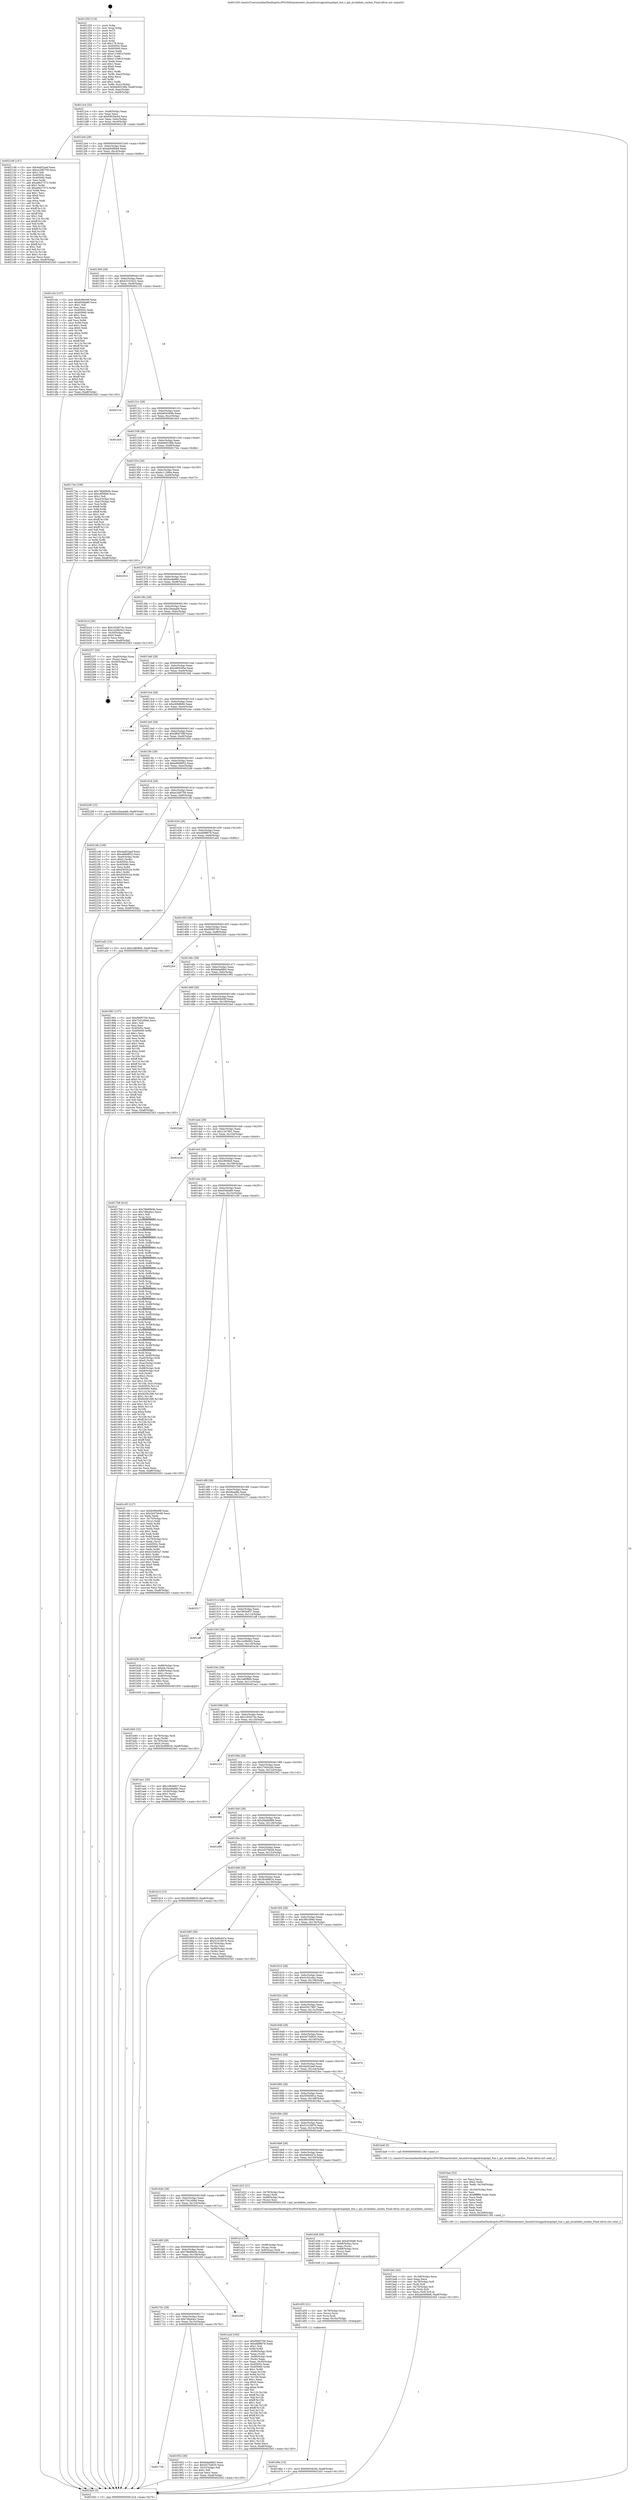digraph "0x401250" {
  label = "0x401250 (/mnt/c/Users/mathe/Desktop/tcc/POCII/binaries/extr_linuxdriversgpudrmqxlqxl_ttm.c_qxl_invalidate_caches_Final-ollvm.out::main(0))"
  labelloc = "t"
  node[shape=record]

  Entry [label="",width=0.3,height=0.3,shape=circle,fillcolor=black,style=filled]
  "0x4012c4" [label="{
     0x4012c4 [32]\l
     | [instrs]\l
     &nbsp;&nbsp;0x4012c4 \<+6\>: mov -0xa8(%rbp),%eax\l
     &nbsp;&nbsp;0x4012ca \<+2\>: mov %eax,%ecx\l
     &nbsp;&nbsp;0x4012cc \<+6\>: sub $0x9403dc0d,%ecx\l
     &nbsp;&nbsp;0x4012d2 \<+6\>: mov %eax,-0xbc(%rbp)\l
     &nbsp;&nbsp;0x4012d8 \<+6\>: mov %ecx,-0xc0(%rbp)\l
     &nbsp;&nbsp;0x4012de \<+6\>: je 0000000000402148 \<main+0xef8\>\l
  }"]
  "0x402148" [label="{
     0x402148 [147]\l
     | [instrs]\l
     &nbsp;&nbsp;0x402148 \<+5\>: mov $0x4ad52aef,%eax\l
     &nbsp;&nbsp;0x40214d \<+5\>: mov $0xec280759,%ecx\l
     &nbsp;&nbsp;0x402152 \<+2\>: mov $0x1,%dl\l
     &nbsp;&nbsp;0x402154 \<+7\>: mov 0x40505c,%esi\l
     &nbsp;&nbsp;0x40215b \<+7\>: mov 0x405060,%edi\l
     &nbsp;&nbsp;0x402162 \<+3\>: mov %esi,%r8d\l
     &nbsp;&nbsp;0x402165 \<+7\>: add $0xa6b27572,%r8d\l
     &nbsp;&nbsp;0x40216c \<+4\>: sub $0x1,%r8d\l
     &nbsp;&nbsp;0x402170 \<+7\>: sub $0xa6b27572,%r8d\l
     &nbsp;&nbsp;0x402177 \<+4\>: imul %r8d,%esi\l
     &nbsp;&nbsp;0x40217b \<+3\>: and $0x1,%esi\l
     &nbsp;&nbsp;0x40217e \<+3\>: cmp $0x0,%esi\l
     &nbsp;&nbsp;0x402181 \<+4\>: sete %r9b\l
     &nbsp;&nbsp;0x402185 \<+3\>: cmp $0xa,%edi\l
     &nbsp;&nbsp;0x402188 \<+4\>: setl %r10b\l
     &nbsp;&nbsp;0x40218c \<+3\>: mov %r9b,%r11b\l
     &nbsp;&nbsp;0x40218f \<+4\>: xor $0xff,%r11b\l
     &nbsp;&nbsp;0x402193 \<+3\>: mov %r10b,%bl\l
     &nbsp;&nbsp;0x402196 \<+3\>: xor $0xff,%bl\l
     &nbsp;&nbsp;0x402199 \<+3\>: xor $0x1,%dl\l
     &nbsp;&nbsp;0x40219c \<+3\>: mov %r11b,%r14b\l
     &nbsp;&nbsp;0x40219f \<+4\>: and $0xff,%r14b\l
     &nbsp;&nbsp;0x4021a3 \<+3\>: and %dl,%r9b\l
     &nbsp;&nbsp;0x4021a6 \<+3\>: mov %bl,%r15b\l
     &nbsp;&nbsp;0x4021a9 \<+4\>: and $0xff,%r15b\l
     &nbsp;&nbsp;0x4021ad \<+3\>: and %dl,%r10b\l
     &nbsp;&nbsp;0x4021b0 \<+3\>: or %r9b,%r14b\l
     &nbsp;&nbsp;0x4021b3 \<+3\>: or %r10b,%r15b\l
     &nbsp;&nbsp;0x4021b6 \<+3\>: xor %r15b,%r14b\l
     &nbsp;&nbsp;0x4021b9 \<+3\>: or %bl,%r11b\l
     &nbsp;&nbsp;0x4021bc \<+4\>: xor $0xff,%r11b\l
     &nbsp;&nbsp;0x4021c0 \<+3\>: or $0x1,%dl\l
     &nbsp;&nbsp;0x4021c3 \<+3\>: and %dl,%r11b\l
     &nbsp;&nbsp;0x4021c6 \<+3\>: or %r11b,%r14b\l
     &nbsp;&nbsp;0x4021c9 \<+4\>: test $0x1,%r14b\l
     &nbsp;&nbsp;0x4021cd \<+3\>: cmovne %ecx,%eax\l
     &nbsp;&nbsp;0x4021d0 \<+6\>: mov %eax,-0xa8(%rbp)\l
     &nbsp;&nbsp;0x4021d6 \<+5\>: jmp 00000000004023d3 \<main+0x1183\>\l
  }"]
  "0x4012e4" [label="{
     0x4012e4 [28]\l
     | [instrs]\l
     &nbsp;&nbsp;0x4012e4 \<+5\>: jmp 00000000004012e9 \<main+0x99\>\l
     &nbsp;&nbsp;0x4012e9 \<+6\>: mov -0xbc(%rbp),%eax\l
     &nbsp;&nbsp;0x4012ef \<+5\>: sub $0xab949bb8,%eax\l
     &nbsp;&nbsp;0x4012f4 \<+6\>: mov %eax,-0xc4(%rbp)\l
     &nbsp;&nbsp;0x4012fa \<+6\>: je 0000000000401c0c \<main+0x9bc\>\l
  }"]
  Exit [label="",width=0.3,height=0.3,shape=circle,fillcolor=black,style=filled,peripheries=2]
  "0x401c0c" [label="{
     0x401c0c [137]\l
     | [instrs]\l
     &nbsp;&nbsp;0x401c0c \<+5\>: mov $0xfc90b09f,%eax\l
     &nbsp;&nbsp;0x401c11 \<+5\>: mov $0xd54ba80,%ecx\l
     &nbsp;&nbsp;0x401c16 \<+2\>: mov $0x1,%dl\l
     &nbsp;&nbsp;0x401c18 \<+2\>: xor %esi,%esi\l
     &nbsp;&nbsp;0x401c1a \<+7\>: mov 0x40505c,%edi\l
     &nbsp;&nbsp;0x401c21 \<+8\>: mov 0x405060,%r8d\l
     &nbsp;&nbsp;0x401c29 \<+3\>: sub $0x1,%esi\l
     &nbsp;&nbsp;0x401c2c \<+3\>: mov %edi,%r9d\l
     &nbsp;&nbsp;0x401c2f \<+3\>: add %esi,%r9d\l
     &nbsp;&nbsp;0x401c32 \<+4\>: imul %r9d,%edi\l
     &nbsp;&nbsp;0x401c36 \<+3\>: and $0x1,%edi\l
     &nbsp;&nbsp;0x401c39 \<+3\>: cmp $0x0,%edi\l
     &nbsp;&nbsp;0x401c3c \<+4\>: sete %r10b\l
     &nbsp;&nbsp;0x401c40 \<+4\>: cmp $0xa,%r8d\l
     &nbsp;&nbsp;0x401c44 \<+4\>: setl %r11b\l
     &nbsp;&nbsp;0x401c48 \<+3\>: mov %r10b,%bl\l
     &nbsp;&nbsp;0x401c4b \<+3\>: xor $0xff,%bl\l
     &nbsp;&nbsp;0x401c4e \<+3\>: mov %r11b,%r14b\l
     &nbsp;&nbsp;0x401c51 \<+4\>: xor $0xff,%r14b\l
     &nbsp;&nbsp;0x401c55 \<+3\>: xor $0x0,%dl\l
     &nbsp;&nbsp;0x401c58 \<+3\>: mov %bl,%r15b\l
     &nbsp;&nbsp;0x401c5b \<+4\>: and $0x0,%r15b\l
     &nbsp;&nbsp;0x401c5f \<+3\>: and %dl,%r10b\l
     &nbsp;&nbsp;0x401c62 \<+3\>: mov %r14b,%r12b\l
     &nbsp;&nbsp;0x401c65 \<+4\>: and $0x0,%r12b\l
     &nbsp;&nbsp;0x401c69 \<+3\>: and %dl,%r11b\l
     &nbsp;&nbsp;0x401c6c \<+3\>: or %r10b,%r15b\l
     &nbsp;&nbsp;0x401c6f \<+3\>: or %r11b,%r12b\l
     &nbsp;&nbsp;0x401c72 \<+3\>: xor %r12b,%r15b\l
     &nbsp;&nbsp;0x401c75 \<+3\>: or %r14b,%bl\l
     &nbsp;&nbsp;0x401c78 \<+3\>: xor $0xff,%bl\l
     &nbsp;&nbsp;0x401c7b \<+3\>: or $0x0,%dl\l
     &nbsp;&nbsp;0x401c7e \<+2\>: and %dl,%bl\l
     &nbsp;&nbsp;0x401c80 \<+3\>: or %bl,%r15b\l
     &nbsp;&nbsp;0x401c83 \<+4\>: test $0x1,%r15b\l
     &nbsp;&nbsp;0x401c87 \<+3\>: cmovne %ecx,%eax\l
     &nbsp;&nbsp;0x401c8a \<+6\>: mov %eax,-0xa8(%rbp)\l
     &nbsp;&nbsp;0x401c90 \<+5\>: jmp 00000000004023d3 \<main+0x1183\>\l
  }"]
  "0x401300" [label="{
     0x401300 [28]\l
     | [instrs]\l
     &nbsp;&nbsp;0x401300 \<+5\>: jmp 0000000000401305 \<main+0xb5\>\l
     &nbsp;&nbsp;0x401305 \<+6\>: mov -0xbc(%rbp),%eax\l
     &nbsp;&nbsp;0x40130b \<+5\>: sub $0xb3333432,%eax\l
     &nbsp;&nbsp;0x401310 \<+6\>: mov %eax,-0xc8(%rbp)\l
     &nbsp;&nbsp;0x401316 \<+6\>: je 0000000000402134 \<main+0xee4\>\l
  }"]
  "0x401d6a" [label="{
     0x401d6a [15]\l
     | [instrs]\l
     &nbsp;&nbsp;0x401d6a \<+10\>: movl $0x9403dc0d,-0xa8(%rbp)\l
     &nbsp;&nbsp;0x401d74 \<+5\>: jmp 00000000004023d3 \<main+0x1183\>\l
  }"]
  "0x402134" [label="{
     0x402134\l
  }", style=dashed]
  "0x40131c" [label="{
     0x40131c [28]\l
     | [instrs]\l
     &nbsp;&nbsp;0x40131c \<+5\>: jmp 0000000000401321 \<main+0xd1\>\l
     &nbsp;&nbsp;0x401321 \<+6\>: mov -0xbc(%rbp),%eax\l
     &nbsp;&nbsp;0x401327 \<+5\>: sub $0xb8543b9b,%eax\l
     &nbsp;&nbsp;0x40132c \<+6\>: mov %eax,-0xcc(%rbp)\l
     &nbsp;&nbsp;0x401332 \<+6\>: je 0000000000401dc0 \<main+0xb70\>\l
  }"]
  "0x401d55" [label="{
     0x401d55 [21]\l
     | [instrs]\l
     &nbsp;&nbsp;0x401d55 \<+4\>: mov -0x78(%rbp),%rcx\l
     &nbsp;&nbsp;0x401d59 \<+3\>: mov (%rcx),%rcx\l
     &nbsp;&nbsp;0x401d5c \<+3\>: mov %rcx,%rdi\l
     &nbsp;&nbsp;0x401d5f \<+6\>: mov %eax,-0x16c(%rbp)\l
     &nbsp;&nbsp;0x401d65 \<+5\>: call 0000000000401030 \<free@plt\>\l
     | [calls]\l
     &nbsp;&nbsp;0x401030 \{1\} (unknown)\l
  }"]
  "0x401dc0" [label="{
     0x401dc0\l
  }", style=dashed]
  "0x401338" [label="{
     0x401338 [28]\l
     | [instrs]\l
     &nbsp;&nbsp;0x401338 \<+5\>: jmp 000000000040133d \<main+0xed\>\l
     &nbsp;&nbsp;0x40133d \<+6\>: mov -0xbc(%rbp),%eax\l
     &nbsp;&nbsp;0x401343 \<+5\>: sub $0xbb60238b,%eax\l
     &nbsp;&nbsp;0x401348 \<+6\>: mov %eax,-0xd0(%rbp)\l
     &nbsp;&nbsp;0x40134e \<+6\>: je 000000000040174e \<main+0x4fe\>\l
  }"]
  "0x401d38" [label="{
     0x401d38 [29]\l
     | [instrs]\l
     &nbsp;&nbsp;0x401d38 \<+10\>: movabs $0x4030d6,%rdi\l
     &nbsp;&nbsp;0x401d42 \<+4\>: mov -0x68(%rbp),%rcx\l
     &nbsp;&nbsp;0x401d46 \<+2\>: mov %eax,(%rcx)\l
     &nbsp;&nbsp;0x401d48 \<+4\>: mov -0x68(%rbp),%rcx\l
     &nbsp;&nbsp;0x401d4c \<+2\>: mov (%rcx),%esi\l
     &nbsp;&nbsp;0x401d4e \<+2\>: mov $0x0,%al\l
     &nbsp;&nbsp;0x401d50 \<+5\>: call 0000000000401040 \<printf@plt\>\l
     | [calls]\l
     &nbsp;&nbsp;0x401040 \{1\} (unknown)\l
  }"]
  "0x40174e" [label="{
     0x40174e [106]\l
     | [instrs]\l
     &nbsp;&nbsp;0x40174e \<+5\>: mov $0x78b89b0b,%eax\l
     &nbsp;&nbsp;0x401753 \<+5\>: mov $0xc9f56b9,%ecx\l
     &nbsp;&nbsp;0x401758 \<+2\>: mov $0x1,%dl\l
     &nbsp;&nbsp;0x40175a \<+7\>: mov -0xa2(%rbp),%sil\l
     &nbsp;&nbsp;0x401761 \<+7\>: mov -0xa1(%rbp),%dil\l
     &nbsp;&nbsp;0x401768 \<+3\>: mov %sil,%r8b\l
     &nbsp;&nbsp;0x40176b \<+4\>: xor $0xff,%r8b\l
     &nbsp;&nbsp;0x40176f \<+3\>: mov %dil,%r9b\l
     &nbsp;&nbsp;0x401772 \<+4\>: xor $0xff,%r9b\l
     &nbsp;&nbsp;0x401776 \<+3\>: xor $0x1,%dl\l
     &nbsp;&nbsp;0x401779 \<+3\>: mov %r8b,%r10b\l
     &nbsp;&nbsp;0x40177c \<+4\>: and $0xff,%r10b\l
     &nbsp;&nbsp;0x401780 \<+3\>: and %dl,%sil\l
     &nbsp;&nbsp;0x401783 \<+3\>: mov %r9b,%r11b\l
     &nbsp;&nbsp;0x401786 \<+4\>: and $0xff,%r11b\l
     &nbsp;&nbsp;0x40178a \<+3\>: and %dl,%dil\l
     &nbsp;&nbsp;0x40178d \<+3\>: or %sil,%r10b\l
     &nbsp;&nbsp;0x401790 \<+3\>: or %dil,%r11b\l
     &nbsp;&nbsp;0x401793 \<+3\>: xor %r11b,%r10b\l
     &nbsp;&nbsp;0x401796 \<+3\>: or %r9b,%r8b\l
     &nbsp;&nbsp;0x401799 \<+4\>: xor $0xff,%r8b\l
     &nbsp;&nbsp;0x40179d \<+3\>: or $0x1,%dl\l
     &nbsp;&nbsp;0x4017a0 \<+3\>: and %dl,%r8b\l
     &nbsp;&nbsp;0x4017a3 \<+3\>: or %r8b,%r10b\l
     &nbsp;&nbsp;0x4017a6 \<+4\>: test $0x1,%r10b\l
     &nbsp;&nbsp;0x4017aa \<+3\>: cmovne %ecx,%eax\l
     &nbsp;&nbsp;0x4017ad \<+6\>: mov %eax,-0xa8(%rbp)\l
     &nbsp;&nbsp;0x4017b3 \<+5\>: jmp 00000000004023d3 \<main+0x1183\>\l
  }"]
  "0x401354" [label="{
     0x401354 [28]\l
     | [instrs]\l
     &nbsp;&nbsp;0x401354 \<+5\>: jmp 0000000000401359 \<main+0x109\>\l
     &nbsp;&nbsp;0x401359 \<+6\>: mov -0xbc(%rbp),%eax\l
     &nbsp;&nbsp;0x40135f \<+5\>: sub $0xbc11386a,%eax\l
     &nbsp;&nbsp;0x401364 \<+6\>: mov %eax,-0xd4(%rbp)\l
     &nbsp;&nbsp;0x40136a \<+6\>: je 00000000004020c3 \<main+0xe73\>\l
  }"]
  "0x4023d3" [label="{
     0x4023d3 [5]\l
     | [instrs]\l
     &nbsp;&nbsp;0x4023d3 \<+5\>: jmp 00000000004012c4 \<main+0x74\>\l
  }"]
  "0x401250" [label="{
     0x401250 [116]\l
     | [instrs]\l
     &nbsp;&nbsp;0x401250 \<+1\>: push %rbp\l
     &nbsp;&nbsp;0x401251 \<+3\>: mov %rsp,%rbp\l
     &nbsp;&nbsp;0x401254 \<+2\>: push %r15\l
     &nbsp;&nbsp;0x401256 \<+2\>: push %r14\l
     &nbsp;&nbsp;0x401258 \<+2\>: push %r13\l
     &nbsp;&nbsp;0x40125a \<+2\>: push %r12\l
     &nbsp;&nbsp;0x40125c \<+1\>: push %rbx\l
     &nbsp;&nbsp;0x40125d \<+7\>: sub $0x178,%rsp\l
     &nbsp;&nbsp;0x401264 \<+7\>: mov 0x40505c,%eax\l
     &nbsp;&nbsp;0x40126b \<+7\>: mov 0x405060,%ecx\l
     &nbsp;&nbsp;0x401272 \<+2\>: mov %eax,%edx\l
     &nbsp;&nbsp;0x401274 \<+6\>: add $0xe115d61f,%edx\l
     &nbsp;&nbsp;0x40127a \<+3\>: sub $0x1,%edx\l
     &nbsp;&nbsp;0x40127d \<+6\>: sub $0xe115d61f,%edx\l
     &nbsp;&nbsp;0x401283 \<+3\>: imul %edx,%eax\l
     &nbsp;&nbsp;0x401286 \<+3\>: and $0x1,%eax\l
     &nbsp;&nbsp;0x401289 \<+3\>: cmp $0x0,%eax\l
     &nbsp;&nbsp;0x40128c \<+4\>: sete %r8b\l
     &nbsp;&nbsp;0x401290 \<+4\>: and $0x1,%r8b\l
     &nbsp;&nbsp;0x401294 \<+7\>: mov %r8b,-0xa2(%rbp)\l
     &nbsp;&nbsp;0x40129b \<+3\>: cmp $0xa,%ecx\l
     &nbsp;&nbsp;0x40129e \<+4\>: setl %r8b\l
     &nbsp;&nbsp;0x4012a2 \<+4\>: and $0x1,%r8b\l
     &nbsp;&nbsp;0x4012a6 \<+7\>: mov %r8b,-0xa1(%rbp)\l
     &nbsp;&nbsp;0x4012ad \<+10\>: movl $0xbb60238b,-0xa8(%rbp)\l
     &nbsp;&nbsp;0x4012b7 \<+6\>: mov %edi,-0xac(%rbp)\l
     &nbsp;&nbsp;0x4012bd \<+7\>: mov %rsi,-0xb8(%rbp)\l
  }"]
  "0x401be2" [label="{
     0x401be2 [42]\l
     | [instrs]\l
     &nbsp;&nbsp;0x401be2 \<+6\>: mov -0x168(%rbp),%ecx\l
     &nbsp;&nbsp;0x401be8 \<+3\>: imul %eax,%ecx\l
     &nbsp;&nbsp;0x401beb \<+4\>: mov -0x78(%rbp),%r8\l
     &nbsp;&nbsp;0x401bef \<+3\>: mov (%r8),%r8\l
     &nbsp;&nbsp;0x401bf2 \<+4\>: mov -0x70(%rbp),%r9\l
     &nbsp;&nbsp;0x401bf6 \<+3\>: movslq (%r9),%r9\l
     &nbsp;&nbsp;0x401bf9 \<+4\>: mov %ecx,(%r8,%r9,4)\l
     &nbsp;&nbsp;0x401bfd \<+10\>: movl $0xab949bb8,-0xa8(%rbp)\l
     &nbsp;&nbsp;0x401c07 \<+5\>: jmp 00000000004023d3 \<main+0x1183\>\l
  }"]
  "0x4020c3" [label="{
     0x4020c3\l
  }", style=dashed]
  "0x401370" [label="{
     0x401370 [28]\l
     | [instrs]\l
     &nbsp;&nbsp;0x401370 \<+5\>: jmp 0000000000401375 \<main+0x125\>\l
     &nbsp;&nbsp;0x401375 \<+6\>: mov -0xbc(%rbp),%eax\l
     &nbsp;&nbsp;0x40137b \<+5\>: sub $0xbce8a88c,%eax\l
     &nbsp;&nbsp;0x401380 \<+6\>: mov %eax,-0xd8(%rbp)\l
     &nbsp;&nbsp;0x401386 \<+6\>: je 0000000000401b1d \<main+0x8cd\>\l
  }"]
  "0x401bae" [label="{
     0x401bae [52]\l
     | [instrs]\l
     &nbsp;&nbsp;0x401bae \<+2\>: xor %ecx,%ecx\l
     &nbsp;&nbsp;0x401bb0 \<+5\>: mov $0x2,%edx\l
     &nbsp;&nbsp;0x401bb5 \<+6\>: mov %edx,-0x164(%rbp)\l
     &nbsp;&nbsp;0x401bbb \<+1\>: cltd\l
     &nbsp;&nbsp;0x401bbc \<+6\>: mov -0x164(%rbp),%esi\l
     &nbsp;&nbsp;0x401bc2 \<+2\>: idiv %esi\l
     &nbsp;&nbsp;0x401bc4 \<+6\>: imul $0xfffffffe,%edx,%edx\l
     &nbsp;&nbsp;0x401bca \<+2\>: mov %ecx,%edi\l
     &nbsp;&nbsp;0x401bcc \<+2\>: sub %edx,%edi\l
     &nbsp;&nbsp;0x401bce \<+2\>: mov %ecx,%edx\l
     &nbsp;&nbsp;0x401bd0 \<+3\>: sub $0x1,%edx\l
     &nbsp;&nbsp;0x401bd3 \<+2\>: add %edx,%edi\l
     &nbsp;&nbsp;0x401bd5 \<+2\>: sub %edi,%ecx\l
     &nbsp;&nbsp;0x401bd7 \<+6\>: mov %ecx,-0x168(%rbp)\l
     &nbsp;&nbsp;0x401bdd \<+5\>: call 0000000000401160 \<next_i\>\l
     | [calls]\l
     &nbsp;&nbsp;0x401160 \{1\} (/mnt/c/Users/mathe/Desktop/tcc/POCII/binaries/extr_linuxdriversgpudrmqxlqxl_ttm.c_qxl_invalidate_caches_Final-ollvm.out::next_i)\l
  }"]
  "0x401b1d" [label="{
     0x401b1d [30]\l
     | [instrs]\l
     &nbsp;&nbsp;0x401b1d \<+5\>: mov $0x1d34574c,%eax\l
     &nbsp;&nbsp;0x401b22 \<+5\>: mov $0x1a28b5b3,%ecx\l
     &nbsp;&nbsp;0x401b27 \<+3\>: mov -0x30(%rbp),%edx\l
     &nbsp;&nbsp;0x401b2a \<+3\>: cmp $0x0,%edx\l
     &nbsp;&nbsp;0x401b2d \<+3\>: cmove %ecx,%eax\l
     &nbsp;&nbsp;0x401b30 \<+6\>: mov %eax,-0xa8(%rbp)\l
     &nbsp;&nbsp;0x401b36 \<+5\>: jmp 00000000004023d3 \<main+0x1183\>\l
  }"]
  "0x40138c" [label="{
     0x40138c [28]\l
     | [instrs]\l
     &nbsp;&nbsp;0x40138c \<+5\>: jmp 0000000000401391 \<main+0x141\>\l
     &nbsp;&nbsp;0x401391 \<+6\>: mov -0xbc(%rbp),%eax\l
     &nbsp;&nbsp;0x401397 \<+5\>: sub $0xc2beaab6,%eax\l
     &nbsp;&nbsp;0x40139c \<+6\>: mov %eax,-0xdc(%rbp)\l
     &nbsp;&nbsp;0x4013a2 \<+6\>: je 0000000000402257 \<main+0x1007\>\l
  }"]
  "0x401b65" [label="{
     0x401b65 [32]\l
     | [instrs]\l
     &nbsp;&nbsp;0x401b65 \<+4\>: mov -0x78(%rbp),%rdi\l
     &nbsp;&nbsp;0x401b69 \<+3\>: mov %rax,(%rdi)\l
     &nbsp;&nbsp;0x401b6c \<+4\>: mov -0x70(%rbp),%rax\l
     &nbsp;&nbsp;0x401b70 \<+6\>: movl $0x0,(%rax)\l
     &nbsp;&nbsp;0x401b76 \<+10\>: movl $0x3b499616,-0xa8(%rbp)\l
     &nbsp;&nbsp;0x401b80 \<+5\>: jmp 00000000004023d3 \<main+0x1183\>\l
  }"]
  "0x402257" [label="{
     0x402257 [24]\l
     | [instrs]\l
     &nbsp;&nbsp;0x402257 \<+7\>: mov -0xa0(%rbp),%rax\l
     &nbsp;&nbsp;0x40225e \<+2\>: mov (%rax),%eax\l
     &nbsp;&nbsp;0x402260 \<+4\>: lea -0x28(%rbp),%rsp\l
     &nbsp;&nbsp;0x402264 \<+1\>: pop %rbx\l
     &nbsp;&nbsp;0x402265 \<+2\>: pop %r12\l
     &nbsp;&nbsp;0x402267 \<+2\>: pop %r13\l
     &nbsp;&nbsp;0x402269 \<+2\>: pop %r14\l
     &nbsp;&nbsp;0x40226b \<+2\>: pop %r15\l
     &nbsp;&nbsp;0x40226d \<+1\>: pop %rbp\l
     &nbsp;&nbsp;0x40226e \<+1\>: ret\l
  }"]
  "0x4013a8" [label="{
     0x4013a8 [28]\l
     | [instrs]\l
     &nbsp;&nbsp;0x4013a8 \<+5\>: jmp 00000000004013ad \<main+0x15d\>\l
     &nbsp;&nbsp;0x4013ad \<+6\>: mov -0xbc(%rbp),%eax\l
     &nbsp;&nbsp;0x4013b3 \<+5\>: sub $0xc685c60e,%eax\l
     &nbsp;&nbsp;0x4013b8 \<+6\>: mov %eax,-0xe0(%rbp)\l
     &nbsp;&nbsp;0x4013be \<+6\>: je 0000000000401fab \<main+0xd5b\>\l
  }"]
  "0x401a2d" [label="{
     0x401a2d [165]\l
     | [instrs]\l
     &nbsp;&nbsp;0x401a2d \<+5\>: mov $0xf56f5700,%ecx\l
     &nbsp;&nbsp;0x401a32 \<+5\>: mov $0xefdf8879,%edx\l
     &nbsp;&nbsp;0x401a37 \<+3\>: mov $0x1,%sil\l
     &nbsp;&nbsp;0x401a3a \<+3\>: xor %r8d,%r8d\l
     &nbsp;&nbsp;0x401a3d \<+7\>: mov -0x90(%rbp),%rdi\l
     &nbsp;&nbsp;0x401a44 \<+2\>: mov %eax,(%rdi)\l
     &nbsp;&nbsp;0x401a46 \<+7\>: mov -0x90(%rbp),%rdi\l
     &nbsp;&nbsp;0x401a4d \<+2\>: mov (%rdi),%eax\l
     &nbsp;&nbsp;0x401a4f \<+3\>: mov %eax,-0x30(%rbp)\l
     &nbsp;&nbsp;0x401a52 \<+7\>: mov 0x40505c,%eax\l
     &nbsp;&nbsp;0x401a59 \<+8\>: mov 0x405060,%r9d\l
     &nbsp;&nbsp;0x401a61 \<+4\>: sub $0x1,%r8d\l
     &nbsp;&nbsp;0x401a65 \<+3\>: mov %eax,%r10d\l
     &nbsp;&nbsp;0x401a68 \<+3\>: add %r8d,%r10d\l
     &nbsp;&nbsp;0x401a6b \<+4\>: imul %r10d,%eax\l
     &nbsp;&nbsp;0x401a6f \<+3\>: and $0x1,%eax\l
     &nbsp;&nbsp;0x401a72 \<+3\>: cmp $0x0,%eax\l
     &nbsp;&nbsp;0x401a75 \<+4\>: sete %r11b\l
     &nbsp;&nbsp;0x401a79 \<+4\>: cmp $0xa,%r9d\l
     &nbsp;&nbsp;0x401a7d \<+3\>: setl %bl\l
     &nbsp;&nbsp;0x401a80 \<+3\>: mov %r11b,%r14b\l
     &nbsp;&nbsp;0x401a83 \<+4\>: xor $0xff,%r14b\l
     &nbsp;&nbsp;0x401a87 \<+3\>: mov %bl,%r15b\l
     &nbsp;&nbsp;0x401a8a \<+4\>: xor $0xff,%r15b\l
     &nbsp;&nbsp;0x401a8e \<+4\>: xor $0x1,%sil\l
     &nbsp;&nbsp;0x401a92 \<+3\>: mov %r14b,%r12b\l
     &nbsp;&nbsp;0x401a95 \<+4\>: and $0xff,%r12b\l
     &nbsp;&nbsp;0x401a99 \<+3\>: and %sil,%r11b\l
     &nbsp;&nbsp;0x401a9c \<+3\>: mov %r15b,%r13b\l
     &nbsp;&nbsp;0x401a9f \<+4\>: and $0xff,%r13b\l
     &nbsp;&nbsp;0x401aa3 \<+3\>: and %sil,%bl\l
     &nbsp;&nbsp;0x401aa6 \<+3\>: or %r11b,%r12b\l
     &nbsp;&nbsp;0x401aa9 \<+3\>: or %bl,%r13b\l
     &nbsp;&nbsp;0x401aac \<+3\>: xor %r13b,%r12b\l
     &nbsp;&nbsp;0x401aaf \<+3\>: or %r15b,%r14b\l
     &nbsp;&nbsp;0x401ab2 \<+4\>: xor $0xff,%r14b\l
     &nbsp;&nbsp;0x401ab6 \<+4\>: or $0x1,%sil\l
     &nbsp;&nbsp;0x401aba \<+3\>: and %sil,%r14b\l
     &nbsp;&nbsp;0x401abd \<+3\>: or %r14b,%r12b\l
     &nbsp;&nbsp;0x401ac0 \<+4\>: test $0x1,%r12b\l
     &nbsp;&nbsp;0x401ac4 \<+3\>: cmovne %edx,%ecx\l
     &nbsp;&nbsp;0x401ac7 \<+6\>: mov %ecx,-0xa8(%rbp)\l
     &nbsp;&nbsp;0x401acd \<+5\>: jmp 00000000004023d3 \<main+0x1183\>\l
  }"]
  "0x401fab" [label="{
     0x401fab\l
  }", style=dashed]
  "0x4013c4" [label="{
     0x4013c4 [28]\l
     | [instrs]\l
     &nbsp;&nbsp;0x4013c4 \<+5\>: jmp 00000000004013c9 \<main+0x179\>\l
     &nbsp;&nbsp;0x4013c9 \<+6\>: mov -0xbc(%rbp),%eax\l
     &nbsp;&nbsp;0x4013cf \<+5\>: sub $0xc69bfb9d,%eax\l
     &nbsp;&nbsp;0x4013d4 \<+6\>: mov %eax,-0xe4(%rbp)\l
     &nbsp;&nbsp;0x4013da \<+6\>: je 0000000000401eae \<main+0xc5e\>\l
  }"]
  "0x401728" [label="{
     0x401728\l
  }", style=dashed]
  "0x401eae" [label="{
     0x401eae\l
  }", style=dashed]
  "0x4013e0" [label="{
     0x4013e0 [28]\l
     | [instrs]\l
     &nbsp;&nbsp;0x4013e0 \<+5\>: jmp 00000000004013e5 \<main+0x195\>\l
     &nbsp;&nbsp;0x4013e5 \<+6\>: mov -0xbc(%rbp),%eax\l
     &nbsp;&nbsp;0x4013eb \<+5\>: sub $0xd8f4709f,%eax\l
     &nbsp;&nbsp;0x4013f0 \<+6\>: mov %eax,-0xe8(%rbp)\l
     &nbsp;&nbsp;0x4013f6 \<+6\>: je 0000000000401f04 \<main+0xcb4\>\l
  }"]
  "0x401952" [label="{
     0x401952 [30]\l
     | [instrs]\l
     &nbsp;&nbsp;0x401952 \<+5\>: mov $0xfada68b5,%eax\l
     &nbsp;&nbsp;0x401957 \<+5\>: mov $0x4475d635,%ecx\l
     &nbsp;&nbsp;0x40195c \<+3\>: mov -0x31(%rbp),%dl\l
     &nbsp;&nbsp;0x40195f \<+3\>: test $0x1,%dl\l
     &nbsp;&nbsp;0x401962 \<+3\>: cmovne %ecx,%eax\l
     &nbsp;&nbsp;0x401965 \<+6\>: mov %eax,-0xa8(%rbp)\l
     &nbsp;&nbsp;0x40196b \<+5\>: jmp 00000000004023d3 \<main+0x1183\>\l
  }"]
  "0x401f04" [label="{
     0x401f04\l
  }", style=dashed]
  "0x4013fc" [label="{
     0x4013fc [28]\l
     | [instrs]\l
     &nbsp;&nbsp;0x4013fc \<+5\>: jmp 0000000000401401 \<main+0x1b1\>\l
     &nbsp;&nbsp;0x401401 \<+6\>: mov -0xbc(%rbp),%eax\l
     &nbsp;&nbsp;0x401407 \<+5\>: sub $0xe66b8f32,%eax\l
     &nbsp;&nbsp;0x40140c \<+6\>: mov %eax,-0xec(%rbp)\l
     &nbsp;&nbsp;0x401412 \<+6\>: je 0000000000402248 \<main+0xff8\>\l
  }"]
  "0x40170c" [label="{
     0x40170c [28]\l
     | [instrs]\l
     &nbsp;&nbsp;0x40170c \<+5\>: jmp 0000000000401711 \<main+0x4c1\>\l
     &nbsp;&nbsp;0x401711 \<+6\>: mov -0xbc(%rbp),%eax\l
     &nbsp;&nbsp;0x401717 \<+5\>: sub $0x7dfa44cc,%eax\l
     &nbsp;&nbsp;0x40171c \<+6\>: mov %eax,-0x15c(%rbp)\l
     &nbsp;&nbsp;0x401722 \<+6\>: je 0000000000401952 \<main+0x702\>\l
  }"]
  "0x402248" [label="{
     0x402248 [15]\l
     | [instrs]\l
     &nbsp;&nbsp;0x402248 \<+10\>: movl $0xc2beaab6,-0xa8(%rbp)\l
     &nbsp;&nbsp;0x402252 \<+5\>: jmp 00000000004023d3 \<main+0x1183\>\l
  }"]
  "0x401418" [label="{
     0x401418 [28]\l
     | [instrs]\l
     &nbsp;&nbsp;0x401418 \<+5\>: jmp 000000000040141d \<main+0x1cd\>\l
     &nbsp;&nbsp;0x40141d \<+6\>: mov -0xbc(%rbp),%eax\l
     &nbsp;&nbsp;0x401423 \<+5\>: sub $0xec280759,%eax\l
     &nbsp;&nbsp;0x401428 \<+6\>: mov %eax,-0xf0(%rbp)\l
     &nbsp;&nbsp;0x40142e \<+6\>: je 00000000004021db \<main+0xf8b\>\l
  }"]
  "0x40226f" [label="{
     0x40226f\l
  }", style=dashed]
  "0x4021db" [label="{
     0x4021db [109]\l
     | [instrs]\l
     &nbsp;&nbsp;0x4021db \<+5\>: mov $0x4ad52aef,%eax\l
     &nbsp;&nbsp;0x4021e0 \<+5\>: mov $0xe66b8f32,%ecx\l
     &nbsp;&nbsp;0x4021e5 \<+7\>: mov -0xa0(%rbp),%rdx\l
     &nbsp;&nbsp;0x4021ec \<+6\>: movl $0x0,(%rdx)\l
     &nbsp;&nbsp;0x4021f2 \<+7\>: mov 0x40505c,%esi\l
     &nbsp;&nbsp;0x4021f9 \<+7\>: mov 0x405060,%edi\l
     &nbsp;&nbsp;0x402200 \<+3\>: mov %esi,%r8d\l
     &nbsp;&nbsp;0x402203 \<+7\>: sub $0xd3f35c2a,%r8d\l
     &nbsp;&nbsp;0x40220a \<+4\>: sub $0x1,%r8d\l
     &nbsp;&nbsp;0x40220e \<+7\>: add $0xd3f35c2a,%r8d\l
     &nbsp;&nbsp;0x402215 \<+4\>: imul %r8d,%esi\l
     &nbsp;&nbsp;0x402219 \<+3\>: and $0x1,%esi\l
     &nbsp;&nbsp;0x40221c \<+3\>: cmp $0x0,%esi\l
     &nbsp;&nbsp;0x40221f \<+4\>: sete %r9b\l
     &nbsp;&nbsp;0x402223 \<+3\>: cmp $0xa,%edi\l
     &nbsp;&nbsp;0x402226 \<+4\>: setl %r10b\l
     &nbsp;&nbsp;0x40222a \<+3\>: mov %r9b,%r11b\l
     &nbsp;&nbsp;0x40222d \<+3\>: and %r10b,%r11b\l
     &nbsp;&nbsp;0x402230 \<+3\>: xor %r10b,%r9b\l
     &nbsp;&nbsp;0x402233 \<+3\>: or %r9b,%r11b\l
     &nbsp;&nbsp;0x402236 \<+4\>: test $0x1,%r11b\l
     &nbsp;&nbsp;0x40223a \<+3\>: cmovne %ecx,%eax\l
     &nbsp;&nbsp;0x40223d \<+6\>: mov %eax,-0xa8(%rbp)\l
     &nbsp;&nbsp;0x402243 \<+5\>: jmp 00000000004023d3 \<main+0x1183\>\l
  }"]
  "0x401434" [label="{
     0x401434 [28]\l
     | [instrs]\l
     &nbsp;&nbsp;0x401434 \<+5\>: jmp 0000000000401439 \<main+0x1e9\>\l
     &nbsp;&nbsp;0x401439 \<+6\>: mov -0xbc(%rbp),%eax\l
     &nbsp;&nbsp;0x40143f \<+5\>: sub $0xefdf8879,%eax\l
     &nbsp;&nbsp;0x401444 \<+6\>: mov %eax,-0xf4(%rbp)\l
     &nbsp;&nbsp;0x40144a \<+6\>: je 0000000000401ad2 \<main+0x882\>\l
  }"]
  "0x4016f0" [label="{
     0x4016f0 [28]\l
     | [instrs]\l
     &nbsp;&nbsp;0x4016f0 \<+5\>: jmp 00000000004016f5 \<main+0x4a5\>\l
     &nbsp;&nbsp;0x4016f5 \<+6\>: mov -0xbc(%rbp),%eax\l
     &nbsp;&nbsp;0x4016fb \<+5\>: sub $0x78b89b0b,%eax\l
     &nbsp;&nbsp;0x401700 \<+6\>: mov %eax,-0x158(%rbp)\l
     &nbsp;&nbsp;0x401706 \<+6\>: je 000000000040226f \<main+0x101f\>\l
  }"]
  "0x401ad2" [label="{
     0x401ad2 [15]\l
     | [instrs]\l
     &nbsp;&nbsp;0x401ad2 \<+10\>: movl $0x1a80fbf4,-0xa8(%rbp)\l
     &nbsp;&nbsp;0x401adc \<+5\>: jmp 00000000004023d3 \<main+0x1183\>\l
  }"]
  "0x401450" [label="{
     0x401450 [28]\l
     | [instrs]\l
     &nbsp;&nbsp;0x401450 \<+5\>: jmp 0000000000401455 \<main+0x205\>\l
     &nbsp;&nbsp;0x401455 \<+6\>: mov -0xbc(%rbp),%eax\l
     &nbsp;&nbsp;0x40145b \<+5\>: sub $0xf56f5700,%eax\l
     &nbsp;&nbsp;0x401460 \<+6\>: mov %eax,-0xf8(%rbp)\l
     &nbsp;&nbsp;0x401466 \<+6\>: je 00000000004022b4 \<main+0x1064\>\l
  }"]
  "0x401a1a" [label="{
     0x401a1a [19]\l
     | [instrs]\l
     &nbsp;&nbsp;0x401a1a \<+7\>: mov -0x98(%rbp),%rax\l
     &nbsp;&nbsp;0x401a21 \<+3\>: mov (%rax),%rax\l
     &nbsp;&nbsp;0x401a24 \<+4\>: mov 0x8(%rax),%rdi\l
     &nbsp;&nbsp;0x401a28 \<+5\>: call 0000000000401060 \<atoi@plt\>\l
     | [calls]\l
     &nbsp;&nbsp;0x401060 \{1\} (unknown)\l
  }"]
  "0x4022b4" [label="{
     0x4022b4\l
  }", style=dashed]
  "0x40146c" [label="{
     0x40146c [28]\l
     | [instrs]\l
     &nbsp;&nbsp;0x40146c \<+5\>: jmp 0000000000401471 \<main+0x221\>\l
     &nbsp;&nbsp;0x401471 \<+6\>: mov -0xbc(%rbp),%eax\l
     &nbsp;&nbsp;0x401477 \<+5\>: sub $0xfada68b5,%eax\l
     &nbsp;&nbsp;0x40147c \<+6\>: mov %eax,-0xfc(%rbp)\l
     &nbsp;&nbsp;0x401482 \<+6\>: je 0000000000401991 \<main+0x741\>\l
  }"]
  "0x4016d4" [label="{
     0x4016d4 [28]\l
     | [instrs]\l
     &nbsp;&nbsp;0x4016d4 \<+5\>: jmp 00000000004016d9 \<main+0x489\>\l
     &nbsp;&nbsp;0x4016d9 \<+6\>: mov -0xbc(%rbp),%eax\l
     &nbsp;&nbsp;0x4016df \<+5\>: sub $0x7341d0dd,%eax\l
     &nbsp;&nbsp;0x4016e4 \<+6\>: mov %eax,-0x154(%rbp)\l
     &nbsp;&nbsp;0x4016ea \<+6\>: je 0000000000401a1a \<main+0x7ca\>\l
  }"]
  "0x401991" [label="{
     0x401991 [137]\l
     | [instrs]\l
     &nbsp;&nbsp;0x401991 \<+5\>: mov $0xf56f5700,%eax\l
     &nbsp;&nbsp;0x401996 \<+5\>: mov $0x7341d0dd,%ecx\l
     &nbsp;&nbsp;0x40199b \<+2\>: mov $0x1,%dl\l
     &nbsp;&nbsp;0x40199d \<+2\>: xor %esi,%esi\l
     &nbsp;&nbsp;0x40199f \<+7\>: mov 0x40505c,%edi\l
     &nbsp;&nbsp;0x4019a6 \<+8\>: mov 0x405060,%r8d\l
     &nbsp;&nbsp;0x4019ae \<+3\>: sub $0x1,%esi\l
     &nbsp;&nbsp;0x4019b1 \<+3\>: mov %edi,%r9d\l
     &nbsp;&nbsp;0x4019b4 \<+3\>: add %esi,%r9d\l
     &nbsp;&nbsp;0x4019b7 \<+4\>: imul %r9d,%edi\l
     &nbsp;&nbsp;0x4019bb \<+3\>: and $0x1,%edi\l
     &nbsp;&nbsp;0x4019be \<+3\>: cmp $0x0,%edi\l
     &nbsp;&nbsp;0x4019c1 \<+4\>: sete %r10b\l
     &nbsp;&nbsp;0x4019c5 \<+4\>: cmp $0xa,%r8d\l
     &nbsp;&nbsp;0x4019c9 \<+4\>: setl %r11b\l
     &nbsp;&nbsp;0x4019cd \<+3\>: mov %r10b,%bl\l
     &nbsp;&nbsp;0x4019d0 \<+3\>: xor $0xff,%bl\l
     &nbsp;&nbsp;0x4019d3 \<+3\>: mov %r11b,%r14b\l
     &nbsp;&nbsp;0x4019d6 \<+4\>: xor $0xff,%r14b\l
     &nbsp;&nbsp;0x4019da \<+3\>: xor $0x0,%dl\l
     &nbsp;&nbsp;0x4019dd \<+3\>: mov %bl,%r15b\l
     &nbsp;&nbsp;0x4019e0 \<+4\>: and $0x0,%r15b\l
     &nbsp;&nbsp;0x4019e4 \<+3\>: and %dl,%r10b\l
     &nbsp;&nbsp;0x4019e7 \<+3\>: mov %r14b,%r12b\l
     &nbsp;&nbsp;0x4019ea \<+4\>: and $0x0,%r12b\l
     &nbsp;&nbsp;0x4019ee \<+3\>: and %dl,%r11b\l
     &nbsp;&nbsp;0x4019f1 \<+3\>: or %r10b,%r15b\l
     &nbsp;&nbsp;0x4019f4 \<+3\>: or %r11b,%r12b\l
     &nbsp;&nbsp;0x4019f7 \<+3\>: xor %r12b,%r15b\l
     &nbsp;&nbsp;0x4019fa \<+3\>: or %r14b,%bl\l
     &nbsp;&nbsp;0x4019fd \<+3\>: xor $0xff,%bl\l
     &nbsp;&nbsp;0x401a00 \<+3\>: or $0x0,%dl\l
     &nbsp;&nbsp;0x401a03 \<+2\>: and %dl,%bl\l
     &nbsp;&nbsp;0x401a05 \<+3\>: or %bl,%r15b\l
     &nbsp;&nbsp;0x401a08 \<+4\>: test $0x1,%r15b\l
     &nbsp;&nbsp;0x401a0c \<+3\>: cmovne %ecx,%eax\l
     &nbsp;&nbsp;0x401a0f \<+6\>: mov %eax,-0xa8(%rbp)\l
     &nbsp;&nbsp;0x401a15 \<+5\>: jmp 00000000004023d3 \<main+0x1183\>\l
  }"]
  "0x401488" [label="{
     0x401488 [28]\l
     | [instrs]\l
     &nbsp;&nbsp;0x401488 \<+5\>: jmp 000000000040148d \<main+0x23d\>\l
     &nbsp;&nbsp;0x40148d \<+6\>: mov -0xbc(%rbp),%eax\l
     &nbsp;&nbsp;0x401493 \<+5\>: sub $0xfc90b09f,%eax\l
     &nbsp;&nbsp;0x401498 \<+6\>: mov %eax,-0x100(%rbp)\l
     &nbsp;&nbsp;0x40149e \<+6\>: je 00000000004022ed \<main+0x109d\>\l
  }"]
  "0x401d23" [label="{
     0x401d23 [21]\l
     | [instrs]\l
     &nbsp;&nbsp;0x401d23 \<+4\>: mov -0x78(%rbp),%rax\l
     &nbsp;&nbsp;0x401d27 \<+3\>: mov (%rax),%rdi\l
     &nbsp;&nbsp;0x401d2a \<+7\>: mov -0x88(%rbp),%rax\l
     &nbsp;&nbsp;0x401d31 \<+2\>: mov (%rax),%esi\l
     &nbsp;&nbsp;0x401d33 \<+5\>: call 0000000000401240 \<qxl_invalidate_caches\>\l
     | [calls]\l
     &nbsp;&nbsp;0x401240 \{1\} (/mnt/c/Users/mathe/Desktop/tcc/POCII/binaries/extr_linuxdriversgpudrmqxlqxl_ttm.c_qxl_invalidate_caches_Final-ollvm.out::qxl_invalidate_caches)\l
  }"]
  "0x4022ed" [label="{
     0x4022ed\l
  }", style=dashed]
  "0x4014a4" [label="{
     0x4014a4 [28]\l
     | [instrs]\l
     &nbsp;&nbsp;0x4014a4 \<+5\>: jmp 00000000004014a9 \<main+0x259\>\l
     &nbsp;&nbsp;0x4014a9 \<+6\>: mov -0xbc(%rbp),%eax\l
     &nbsp;&nbsp;0x4014af \<+5\>: sub $0x12e7491,%eax\l
     &nbsp;&nbsp;0x4014b4 \<+6\>: mov %eax,-0x104(%rbp)\l
     &nbsp;&nbsp;0x4014ba \<+6\>: je 0000000000401e16 \<main+0xbc6\>\l
  }"]
  "0x4016b8" [label="{
     0x4016b8 [28]\l
     | [instrs]\l
     &nbsp;&nbsp;0x4016b8 \<+5\>: jmp 00000000004016bd \<main+0x46d\>\l
     &nbsp;&nbsp;0x4016bd \<+6\>: mov -0xbc(%rbp),%eax\l
     &nbsp;&nbsp;0x4016c3 \<+5\>: sub $0x5a6b447e,%eax\l
     &nbsp;&nbsp;0x4016c8 \<+6\>: mov %eax,-0x150(%rbp)\l
     &nbsp;&nbsp;0x4016ce \<+6\>: je 0000000000401d23 \<main+0xad3\>\l
  }"]
  "0x401e16" [label="{
     0x401e16\l
  }", style=dashed]
  "0x4014c0" [label="{
     0x4014c0 [28]\l
     | [instrs]\l
     &nbsp;&nbsp;0x4014c0 \<+5\>: jmp 00000000004014c5 \<main+0x275\>\l
     &nbsp;&nbsp;0x4014c5 \<+6\>: mov -0xbc(%rbp),%eax\l
     &nbsp;&nbsp;0x4014cb \<+5\>: sub $0xc9f56b9,%eax\l
     &nbsp;&nbsp;0x4014d0 \<+6\>: mov %eax,-0x108(%rbp)\l
     &nbsp;&nbsp;0x4014d6 \<+6\>: je 00000000004017b8 \<main+0x568\>\l
  }"]
  "0x401ba9" [label="{
     0x401ba9 [5]\l
     | [instrs]\l
     &nbsp;&nbsp;0x401ba9 \<+5\>: call 0000000000401160 \<next_i\>\l
     | [calls]\l
     &nbsp;&nbsp;0x401160 \{1\} (/mnt/c/Users/mathe/Desktop/tcc/POCII/binaries/extr_linuxdriversgpudrmqxlqxl_ttm.c_qxl_invalidate_caches_Final-ollvm.out::next_i)\l
  }"]
  "0x4017b8" [label="{
     0x4017b8 [410]\l
     | [instrs]\l
     &nbsp;&nbsp;0x4017b8 \<+5\>: mov $0x78b89b0b,%eax\l
     &nbsp;&nbsp;0x4017bd \<+5\>: mov $0x7dfa44cc,%ecx\l
     &nbsp;&nbsp;0x4017c2 \<+2\>: mov $0x1,%dl\l
     &nbsp;&nbsp;0x4017c4 \<+3\>: mov %rsp,%rsi\l
     &nbsp;&nbsp;0x4017c7 \<+4\>: add $0xfffffffffffffff0,%rsi\l
     &nbsp;&nbsp;0x4017cb \<+3\>: mov %rsi,%rsp\l
     &nbsp;&nbsp;0x4017ce \<+7\>: mov %rsi,-0xa0(%rbp)\l
     &nbsp;&nbsp;0x4017d5 \<+3\>: mov %rsp,%rsi\l
     &nbsp;&nbsp;0x4017d8 \<+4\>: add $0xfffffffffffffff0,%rsi\l
     &nbsp;&nbsp;0x4017dc \<+3\>: mov %rsi,%rsp\l
     &nbsp;&nbsp;0x4017df \<+3\>: mov %rsp,%rdi\l
     &nbsp;&nbsp;0x4017e2 \<+4\>: add $0xfffffffffffffff0,%rdi\l
     &nbsp;&nbsp;0x4017e6 \<+3\>: mov %rdi,%rsp\l
     &nbsp;&nbsp;0x4017e9 \<+7\>: mov %rdi,-0x98(%rbp)\l
     &nbsp;&nbsp;0x4017f0 \<+3\>: mov %rsp,%rdi\l
     &nbsp;&nbsp;0x4017f3 \<+4\>: add $0xfffffffffffffff0,%rdi\l
     &nbsp;&nbsp;0x4017f7 \<+3\>: mov %rdi,%rsp\l
     &nbsp;&nbsp;0x4017fa \<+7\>: mov %rdi,-0x90(%rbp)\l
     &nbsp;&nbsp;0x401801 \<+3\>: mov %rsp,%rdi\l
     &nbsp;&nbsp;0x401804 \<+4\>: add $0xfffffffffffffff0,%rdi\l
     &nbsp;&nbsp;0x401808 \<+3\>: mov %rdi,%rsp\l
     &nbsp;&nbsp;0x40180b \<+7\>: mov %rdi,-0x88(%rbp)\l
     &nbsp;&nbsp;0x401812 \<+3\>: mov %rsp,%rdi\l
     &nbsp;&nbsp;0x401815 \<+4\>: add $0xfffffffffffffff0,%rdi\l
     &nbsp;&nbsp;0x401819 \<+3\>: mov %rdi,%rsp\l
     &nbsp;&nbsp;0x40181c \<+4\>: mov %rdi,-0x80(%rbp)\l
     &nbsp;&nbsp;0x401820 \<+3\>: mov %rsp,%rdi\l
     &nbsp;&nbsp;0x401823 \<+4\>: add $0xfffffffffffffff0,%rdi\l
     &nbsp;&nbsp;0x401827 \<+3\>: mov %rdi,%rsp\l
     &nbsp;&nbsp;0x40182a \<+4\>: mov %rdi,-0x78(%rbp)\l
     &nbsp;&nbsp;0x40182e \<+3\>: mov %rsp,%rdi\l
     &nbsp;&nbsp;0x401831 \<+4\>: add $0xfffffffffffffff0,%rdi\l
     &nbsp;&nbsp;0x401835 \<+3\>: mov %rdi,%rsp\l
     &nbsp;&nbsp;0x401838 \<+4\>: mov %rdi,-0x70(%rbp)\l
     &nbsp;&nbsp;0x40183c \<+3\>: mov %rsp,%rdi\l
     &nbsp;&nbsp;0x40183f \<+4\>: add $0xfffffffffffffff0,%rdi\l
     &nbsp;&nbsp;0x401843 \<+3\>: mov %rdi,%rsp\l
     &nbsp;&nbsp;0x401846 \<+4\>: mov %rdi,-0x68(%rbp)\l
     &nbsp;&nbsp;0x40184a \<+3\>: mov %rsp,%rdi\l
     &nbsp;&nbsp;0x40184d \<+4\>: add $0xfffffffffffffff0,%rdi\l
     &nbsp;&nbsp;0x401851 \<+3\>: mov %rdi,%rsp\l
     &nbsp;&nbsp;0x401854 \<+4\>: mov %rdi,-0x60(%rbp)\l
     &nbsp;&nbsp;0x401858 \<+3\>: mov %rsp,%rdi\l
     &nbsp;&nbsp;0x40185b \<+4\>: add $0xfffffffffffffff0,%rdi\l
     &nbsp;&nbsp;0x40185f \<+3\>: mov %rdi,%rsp\l
     &nbsp;&nbsp;0x401862 \<+4\>: mov %rdi,-0x58(%rbp)\l
     &nbsp;&nbsp;0x401866 \<+3\>: mov %rsp,%rdi\l
     &nbsp;&nbsp;0x401869 \<+4\>: add $0xfffffffffffffff0,%rdi\l
     &nbsp;&nbsp;0x40186d \<+3\>: mov %rdi,%rsp\l
     &nbsp;&nbsp;0x401870 \<+4\>: mov %rdi,-0x50(%rbp)\l
     &nbsp;&nbsp;0x401874 \<+3\>: mov %rsp,%rdi\l
     &nbsp;&nbsp;0x401877 \<+4\>: add $0xfffffffffffffff0,%rdi\l
     &nbsp;&nbsp;0x40187b \<+3\>: mov %rdi,%rsp\l
     &nbsp;&nbsp;0x40187e \<+4\>: mov %rdi,-0x48(%rbp)\l
     &nbsp;&nbsp;0x401882 \<+3\>: mov %rsp,%rdi\l
     &nbsp;&nbsp;0x401885 \<+4\>: add $0xfffffffffffffff0,%rdi\l
     &nbsp;&nbsp;0x401889 \<+3\>: mov %rdi,%rsp\l
     &nbsp;&nbsp;0x40188c \<+4\>: mov %rdi,-0x40(%rbp)\l
     &nbsp;&nbsp;0x401890 \<+7\>: mov -0xa0(%rbp),%rdi\l
     &nbsp;&nbsp;0x401897 \<+6\>: movl $0x0,(%rdi)\l
     &nbsp;&nbsp;0x40189d \<+7\>: mov -0xac(%rbp),%r8d\l
     &nbsp;&nbsp;0x4018a4 \<+3\>: mov %r8d,(%rsi)\l
     &nbsp;&nbsp;0x4018a7 \<+7\>: mov -0x98(%rbp),%rdi\l
     &nbsp;&nbsp;0x4018ae \<+7\>: mov -0xb8(%rbp),%r9\l
     &nbsp;&nbsp;0x4018b5 \<+3\>: mov %r9,(%rdi)\l
     &nbsp;&nbsp;0x4018b8 \<+3\>: cmpl $0x2,(%rsi)\l
     &nbsp;&nbsp;0x4018bb \<+4\>: setne %r10b\l
     &nbsp;&nbsp;0x4018bf \<+4\>: and $0x1,%r10b\l
     &nbsp;&nbsp;0x4018c3 \<+4\>: mov %r10b,-0x31(%rbp)\l
     &nbsp;&nbsp;0x4018c7 \<+8\>: mov 0x40505c,%r11d\l
     &nbsp;&nbsp;0x4018cf \<+7\>: mov 0x405060,%ebx\l
     &nbsp;&nbsp;0x4018d6 \<+3\>: mov %r11d,%r14d\l
     &nbsp;&nbsp;0x4018d9 \<+7\>: add $0x82081fd6,%r14d\l
     &nbsp;&nbsp;0x4018e0 \<+4\>: sub $0x1,%r14d\l
     &nbsp;&nbsp;0x4018e4 \<+7\>: sub $0x82081fd6,%r14d\l
     &nbsp;&nbsp;0x4018eb \<+4\>: imul %r14d,%r11d\l
     &nbsp;&nbsp;0x4018ef \<+4\>: and $0x1,%r11d\l
     &nbsp;&nbsp;0x4018f3 \<+4\>: cmp $0x0,%r11d\l
     &nbsp;&nbsp;0x4018f7 \<+4\>: sete %r10b\l
     &nbsp;&nbsp;0x4018fb \<+3\>: cmp $0xa,%ebx\l
     &nbsp;&nbsp;0x4018fe \<+4\>: setl %r15b\l
     &nbsp;&nbsp;0x401902 \<+3\>: mov %r10b,%r12b\l
     &nbsp;&nbsp;0x401905 \<+4\>: xor $0xff,%r12b\l
     &nbsp;&nbsp;0x401909 \<+3\>: mov %r15b,%r13b\l
     &nbsp;&nbsp;0x40190c \<+4\>: xor $0xff,%r13b\l
     &nbsp;&nbsp;0x401910 \<+3\>: xor $0x1,%dl\l
     &nbsp;&nbsp;0x401913 \<+3\>: mov %r12b,%sil\l
     &nbsp;&nbsp;0x401916 \<+4\>: and $0xff,%sil\l
     &nbsp;&nbsp;0x40191a \<+3\>: and %dl,%r10b\l
     &nbsp;&nbsp;0x40191d \<+3\>: mov %r13b,%dil\l
     &nbsp;&nbsp;0x401920 \<+4\>: and $0xff,%dil\l
     &nbsp;&nbsp;0x401924 \<+3\>: and %dl,%r15b\l
     &nbsp;&nbsp;0x401927 \<+3\>: or %r10b,%sil\l
     &nbsp;&nbsp;0x40192a \<+3\>: or %r15b,%dil\l
     &nbsp;&nbsp;0x40192d \<+3\>: xor %dil,%sil\l
     &nbsp;&nbsp;0x401930 \<+3\>: or %r13b,%r12b\l
     &nbsp;&nbsp;0x401933 \<+4\>: xor $0xff,%r12b\l
     &nbsp;&nbsp;0x401937 \<+3\>: or $0x1,%dl\l
     &nbsp;&nbsp;0x40193a \<+3\>: and %dl,%r12b\l
     &nbsp;&nbsp;0x40193d \<+3\>: or %r12b,%sil\l
     &nbsp;&nbsp;0x401940 \<+4\>: test $0x1,%sil\l
     &nbsp;&nbsp;0x401944 \<+3\>: cmovne %ecx,%eax\l
     &nbsp;&nbsp;0x401947 \<+6\>: mov %eax,-0xa8(%rbp)\l
     &nbsp;&nbsp;0x40194d \<+5\>: jmp 00000000004023d3 \<main+0x1183\>\l
  }"]
  "0x4014dc" [label="{
     0x4014dc [28]\l
     | [instrs]\l
     &nbsp;&nbsp;0x4014dc \<+5\>: jmp 00000000004014e1 \<main+0x291\>\l
     &nbsp;&nbsp;0x4014e1 \<+6\>: mov -0xbc(%rbp),%eax\l
     &nbsp;&nbsp;0x4014e7 \<+5\>: sub $0xd54ba80,%eax\l
     &nbsp;&nbsp;0x4014ec \<+6\>: mov %eax,-0x10c(%rbp)\l
     &nbsp;&nbsp;0x4014f2 \<+6\>: je 0000000000401c95 \<main+0xa45\>\l
  }"]
  "0x40169c" [label="{
     0x40169c [28]\l
     | [instrs]\l
     &nbsp;&nbsp;0x40169c \<+5\>: jmp 00000000004016a1 \<main+0x451\>\l
     &nbsp;&nbsp;0x4016a1 \<+6\>: mov -0xbc(%rbp),%eax\l
     &nbsp;&nbsp;0x4016a7 \<+5\>: sub $0x5141897b,%eax\l
     &nbsp;&nbsp;0x4016ac \<+6\>: mov %eax,-0x14c(%rbp)\l
     &nbsp;&nbsp;0x4016b2 \<+6\>: je 0000000000401ba9 \<main+0x959\>\l
  }"]
  "0x401fba" [label="{
     0x401fba\l
  }", style=dashed]
  "0x401c95" [label="{
     0x401c95 [127]\l
     | [instrs]\l
     &nbsp;&nbsp;0x401c95 \<+5\>: mov $0xfc90b09f,%eax\l
     &nbsp;&nbsp;0x401c9a \<+5\>: mov $0x2d37bb48,%ecx\l
     &nbsp;&nbsp;0x401c9f \<+2\>: xor %edx,%edx\l
     &nbsp;&nbsp;0x401ca1 \<+4\>: mov -0x70(%rbp),%rsi\l
     &nbsp;&nbsp;0x401ca5 \<+2\>: mov (%rsi),%edi\l
     &nbsp;&nbsp;0x401ca7 \<+3\>: mov %edx,%r8d\l
     &nbsp;&nbsp;0x401caa \<+3\>: sub %edi,%r8d\l
     &nbsp;&nbsp;0x401cad \<+2\>: mov %edx,%edi\l
     &nbsp;&nbsp;0x401caf \<+3\>: sub $0x1,%edi\l
     &nbsp;&nbsp;0x401cb2 \<+3\>: add %edi,%r8d\l
     &nbsp;&nbsp;0x401cb5 \<+3\>: sub %r8d,%edx\l
     &nbsp;&nbsp;0x401cb8 \<+4\>: mov -0x70(%rbp),%rsi\l
     &nbsp;&nbsp;0x401cbc \<+2\>: mov %edx,(%rsi)\l
     &nbsp;&nbsp;0x401cbe \<+7\>: mov 0x40505c,%edx\l
     &nbsp;&nbsp;0x401cc5 \<+7\>: mov 0x405060,%edi\l
     &nbsp;&nbsp;0x401ccc \<+3\>: mov %edx,%r8d\l
     &nbsp;&nbsp;0x401ccf \<+7\>: add $0xb10283a7,%r8d\l
     &nbsp;&nbsp;0x401cd6 \<+4\>: sub $0x1,%r8d\l
     &nbsp;&nbsp;0x401cda \<+7\>: sub $0xb10283a7,%r8d\l
     &nbsp;&nbsp;0x401ce1 \<+4\>: imul %r8d,%edx\l
     &nbsp;&nbsp;0x401ce5 \<+3\>: and $0x1,%edx\l
     &nbsp;&nbsp;0x401ce8 \<+3\>: cmp $0x0,%edx\l
     &nbsp;&nbsp;0x401ceb \<+4\>: sete %r9b\l
     &nbsp;&nbsp;0x401cef \<+3\>: cmp $0xa,%edi\l
     &nbsp;&nbsp;0x401cf2 \<+4\>: setl %r10b\l
     &nbsp;&nbsp;0x401cf6 \<+3\>: mov %r9b,%r11b\l
     &nbsp;&nbsp;0x401cf9 \<+3\>: and %r10b,%r11b\l
     &nbsp;&nbsp;0x401cfc \<+3\>: xor %r10b,%r9b\l
     &nbsp;&nbsp;0x401cff \<+3\>: or %r9b,%r11b\l
     &nbsp;&nbsp;0x401d02 \<+4\>: test $0x1,%r11b\l
     &nbsp;&nbsp;0x401d06 \<+3\>: cmovne %ecx,%eax\l
     &nbsp;&nbsp;0x401d09 \<+6\>: mov %eax,-0xa8(%rbp)\l
     &nbsp;&nbsp;0x401d0f \<+5\>: jmp 00000000004023d3 \<main+0x1183\>\l
  }"]
  "0x4014f8" [label="{
     0x4014f8 [28]\l
     | [instrs]\l
     &nbsp;&nbsp;0x4014f8 \<+5\>: jmp 00000000004014fd \<main+0x2ad\>\l
     &nbsp;&nbsp;0x4014fd \<+6\>: mov -0xbc(%rbp),%eax\l
     &nbsp;&nbsp;0x401503 \<+5\>: sub $0xdbaaffa,%eax\l
     &nbsp;&nbsp;0x401508 \<+6\>: mov %eax,-0x110(%rbp)\l
     &nbsp;&nbsp;0x40150e \<+6\>: je 0000000000402317 \<main+0x10c7\>\l
  }"]
  "0x401680" [label="{
     0x401680 [28]\l
     | [instrs]\l
     &nbsp;&nbsp;0x401680 \<+5\>: jmp 0000000000401685 \<main+0x435\>\l
     &nbsp;&nbsp;0x401685 \<+6\>: mov -0xbc(%rbp),%eax\l
     &nbsp;&nbsp;0x40168b \<+5\>: sub $0x5094081e,%eax\l
     &nbsp;&nbsp;0x401690 \<+6\>: mov %eax,-0x148(%rbp)\l
     &nbsp;&nbsp;0x401696 \<+6\>: je 0000000000401fba \<main+0xd6a\>\l
  }"]
  "0x402317" [label="{
     0x402317\l
  }", style=dashed]
  "0x401514" [label="{
     0x401514 [28]\l
     | [instrs]\l
     &nbsp;&nbsp;0x401514 \<+5\>: jmp 0000000000401519 \<main+0x2c9\>\l
     &nbsp;&nbsp;0x401519 \<+6\>: mov -0xbc(%rbp),%eax\l
     &nbsp;&nbsp;0x40151f \<+5\>: sub $0x1863e837,%eax\l
     &nbsp;&nbsp;0x401524 \<+6\>: mov %eax,-0x114(%rbp)\l
     &nbsp;&nbsp;0x40152a \<+6\>: je 0000000000401aff \<main+0x8af\>\l
  }"]
  "0x4023bc" [label="{
     0x4023bc\l
  }", style=dashed]
  "0x401aff" [label="{
     0x401aff\l
  }", style=dashed]
  "0x401530" [label="{
     0x401530 [28]\l
     | [instrs]\l
     &nbsp;&nbsp;0x401530 \<+5\>: jmp 0000000000401535 \<main+0x2e5\>\l
     &nbsp;&nbsp;0x401535 \<+6\>: mov -0xbc(%rbp),%eax\l
     &nbsp;&nbsp;0x40153b \<+5\>: sub $0x1a28b5b3,%eax\l
     &nbsp;&nbsp;0x401540 \<+6\>: mov %eax,-0x118(%rbp)\l
     &nbsp;&nbsp;0x401546 \<+6\>: je 0000000000401b3b \<main+0x8eb\>\l
  }"]
  "0x401664" [label="{
     0x401664 [28]\l
     | [instrs]\l
     &nbsp;&nbsp;0x401664 \<+5\>: jmp 0000000000401669 \<main+0x419\>\l
     &nbsp;&nbsp;0x401669 \<+6\>: mov -0xbc(%rbp),%eax\l
     &nbsp;&nbsp;0x40166f \<+5\>: sub $0x4ad52aef,%eax\l
     &nbsp;&nbsp;0x401674 \<+6\>: mov %eax,-0x144(%rbp)\l
     &nbsp;&nbsp;0x40167a \<+6\>: je 00000000004023bc \<main+0x116c\>\l
  }"]
  "0x401b3b" [label="{
     0x401b3b [42]\l
     | [instrs]\l
     &nbsp;&nbsp;0x401b3b \<+7\>: mov -0x88(%rbp),%rax\l
     &nbsp;&nbsp;0x401b42 \<+6\>: movl $0x64,(%rax)\l
     &nbsp;&nbsp;0x401b48 \<+4\>: mov -0x80(%rbp),%rax\l
     &nbsp;&nbsp;0x401b4c \<+6\>: movl $0x1,(%rax)\l
     &nbsp;&nbsp;0x401b52 \<+4\>: mov -0x80(%rbp),%rax\l
     &nbsp;&nbsp;0x401b56 \<+3\>: movslq (%rax),%rax\l
     &nbsp;&nbsp;0x401b59 \<+4\>: shl $0x2,%rax\l
     &nbsp;&nbsp;0x401b5d \<+3\>: mov %rax,%rdi\l
     &nbsp;&nbsp;0x401b60 \<+5\>: call 0000000000401050 \<malloc@plt\>\l
     | [calls]\l
     &nbsp;&nbsp;0x401050 \{1\} (unknown)\l
  }"]
  "0x40154c" [label="{
     0x40154c [28]\l
     | [instrs]\l
     &nbsp;&nbsp;0x40154c \<+5\>: jmp 0000000000401551 \<main+0x301\>\l
     &nbsp;&nbsp;0x401551 \<+6\>: mov -0xbc(%rbp),%eax\l
     &nbsp;&nbsp;0x401557 \<+5\>: sub $0x1a80fbf4,%eax\l
     &nbsp;&nbsp;0x40155c \<+6\>: mov %eax,-0x11c(%rbp)\l
     &nbsp;&nbsp;0x401562 \<+6\>: je 0000000000401ae1 \<main+0x891\>\l
  }"]
  "0x401970" [label="{
     0x401970\l
  }", style=dashed]
  "0x401ae1" [label="{
     0x401ae1 [30]\l
     | [instrs]\l
     &nbsp;&nbsp;0x401ae1 \<+5\>: mov $0x1863e837,%eax\l
     &nbsp;&nbsp;0x401ae6 \<+5\>: mov $0xbce8a88c,%ecx\l
     &nbsp;&nbsp;0x401aeb \<+3\>: mov -0x30(%rbp),%edx\l
     &nbsp;&nbsp;0x401aee \<+3\>: cmp $0x1,%edx\l
     &nbsp;&nbsp;0x401af1 \<+3\>: cmovl %ecx,%eax\l
     &nbsp;&nbsp;0x401af4 \<+6\>: mov %eax,-0xa8(%rbp)\l
     &nbsp;&nbsp;0x401afa \<+5\>: jmp 00000000004023d3 \<main+0x1183\>\l
  }"]
  "0x401568" [label="{
     0x401568 [28]\l
     | [instrs]\l
     &nbsp;&nbsp;0x401568 \<+5\>: jmp 000000000040156d \<main+0x31d\>\l
     &nbsp;&nbsp;0x40156d \<+6\>: mov -0xbc(%rbp),%eax\l
     &nbsp;&nbsp;0x401573 \<+5\>: sub $0x1d34574c,%eax\l
     &nbsp;&nbsp;0x401578 \<+6\>: mov %eax,-0x120(%rbp)\l
     &nbsp;&nbsp;0x40157e \<+6\>: je 0000000000402125 \<main+0xed5\>\l
  }"]
  "0x401648" [label="{
     0x401648 [28]\l
     | [instrs]\l
     &nbsp;&nbsp;0x401648 \<+5\>: jmp 000000000040164d \<main+0x3fd\>\l
     &nbsp;&nbsp;0x40164d \<+6\>: mov -0xbc(%rbp),%eax\l
     &nbsp;&nbsp;0x401653 \<+5\>: sub $0x4475d635,%eax\l
     &nbsp;&nbsp;0x401658 \<+6\>: mov %eax,-0x140(%rbp)\l
     &nbsp;&nbsp;0x40165e \<+6\>: je 0000000000401970 \<main+0x720\>\l
  }"]
  "0x402125" [label="{
     0x402125\l
  }", style=dashed]
  "0x401584" [label="{
     0x401584 [28]\l
     | [instrs]\l
     &nbsp;&nbsp;0x401584 \<+5\>: jmp 0000000000401589 \<main+0x339\>\l
     &nbsp;&nbsp;0x401589 \<+6\>: mov -0xbc(%rbp),%eax\l
     &nbsp;&nbsp;0x40158f \<+5\>: sub $0x274042dd,%eax\l
     &nbsp;&nbsp;0x401594 \<+6\>: mov %eax,-0x124(%rbp)\l
     &nbsp;&nbsp;0x40159a \<+6\>: je 0000000000402392 \<main+0x1142\>\l
  }"]
  "0x40233c" [label="{
     0x40233c\l
  }", style=dashed]
  "0x402392" [label="{
     0x402392\l
  }", style=dashed]
  "0x4015a0" [label="{
     0x4015a0 [28]\l
     | [instrs]\l
     &nbsp;&nbsp;0x4015a0 \<+5\>: jmp 00000000004015a5 \<main+0x355\>\l
     &nbsp;&nbsp;0x4015a5 \<+6\>: mov -0xbc(%rbp),%eax\l
     &nbsp;&nbsp;0x4015ab \<+5\>: sub $0x2bbbb999,%eax\l
     &nbsp;&nbsp;0x4015b0 \<+6\>: mov %eax,-0x128(%rbp)\l
     &nbsp;&nbsp;0x4015b6 \<+6\>: je 0000000000401e90 \<main+0xc40\>\l
  }"]
  "0x40162c" [label="{
     0x40162c [28]\l
     | [instrs]\l
     &nbsp;&nbsp;0x40162c \<+5\>: jmp 0000000000401631 \<main+0x3e1\>\l
     &nbsp;&nbsp;0x401631 \<+6\>: mov -0xbc(%rbp),%eax\l
     &nbsp;&nbsp;0x401637 \<+5\>: sub $0x43917867,%eax\l
     &nbsp;&nbsp;0x40163c \<+6\>: mov %eax,-0x13c(%rbp)\l
     &nbsp;&nbsp;0x401642 \<+6\>: je 000000000040233c \<main+0x10ec\>\l
  }"]
  "0x401e90" [label="{
     0x401e90\l
  }", style=dashed]
  "0x4015bc" [label="{
     0x4015bc [28]\l
     | [instrs]\l
     &nbsp;&nbsp;0x4015bc \<+5\>: jmp 00000000004015c1 \<main+0x371\>\l
     &nbsp;&nbsp;0x4015c1 \<+6\>: mov -0xbc(%rbp),%eax\l
     &nbsp;&nbsp;0x4015c7 \<+5\>: sub $0x2d37bb48,%eax\l
     &nbsp;&nbsp;0x4015cc \<+6\>: mov %eax,-0x12c(%rbp)\l
     &nbsp;&nbsp;0x4015d2 \<+6\>: je 0000000000401d14 \<main+0xac4\>\l
  }"]
  "0x402015" [label="{
     0x402015\l
  }", style=dashed]
  "0x401d14" [label="{
     0x401d14 [15]\l
     | [instrs]\l
     &nbsp;&nbsp;0x401d14 \<+10\>: movl $0x3b499616,-0xa8(%rbp)\l
     &nbsp;&nbsp;0x401d1e \<+5\>: jmp 00000000004023d3 \<main+0x1183\>\l
  }"]
  "0x4015d8" [label="{
     0x4015d8 [28]\l
     | [instrs]\l
     &nbsp;&nbsp;0x4015d8 \<+5\>: jmp 00000000004015dd \<main+0x38d\>\l
     &nbsp;&nbsp;0x4015dd \<+6\>: mov -0xbc(%rbp),%eax\l
     &nbsp;&nbsp;0x4015e3 \<+5\>: sub $0x3b499616,%eax\l
     &nbsp;&nbsp;0x4015e8 \<+6\>: mov %eax,-0x130(%rbp)\l
     &nbsp;&nbsp;0x4015ee \<+6\>: je 0000000000401b85 \<main+0x935\>\l
  }"]
  "0x401610" [label="{
     0x401610 [28]\l
     | [instrs]\l
     &nbsp;&nbsp;0x401610 \<+5\>: jmp 0000000000401615 \<main+0x3c5\>\l
     &nbsp;&nbsp;0x401615 \<+6\>: mov -0xbc(%rbp),%eax\l
     &nbsp;&nbsp;0x40161b \<+5\>: sub $0x4162cdac,%eax\l
     &nbsp;&nbsp;0x401620 \<+6\>: mov %eax,-0x138(%rbp)\l
     &nbsp;&nbsp;0x401626 \<+6\>: je 0000000000402015 \<main+0xdc5\>\l
  }"]
  "0x401b85" [label="{
     0x401b85 [36]\l
     | [instrs]\l
     &nbsp;&nbsp;0x401b85 \<+5\>: mov $0x5a6b447e,%eax\l
     &nbsp;&nbsp;0x401b8a \<+5\>: mov $0x5141897b,%ecx\l
     &nbsp;&nbsp;0x401b8f \<+4\>: mov -0x70(%rbp),%rdx\l
     &nbsp;&nbsp;0x401b93 \<+2\>: mov (%rdx),%esi\l
     &nbsp;&nbsp;0x401b95 \<+4\>: mov -0x80(%rbp),%rdx\l
     &nbsp;&nbsp;0x401b99 \<+2\>: cmp (%rdx),%esi\l
     &nbsp;&nbsp;0x401b9b \<+3\>: cmovl %ecx,%eax\l
     &nbsp;&nbsp;0x401b9e \<+6\>: mov %eax,-0xa8(%rbp)\l
     &nbsp;&nbsp;0x401ba4 \<+5\>: jmp 00000000004023d3 \<main+0x1183\>\l
  }"]
  "0x4015f4" [label="{
     0x4015f4 [28]\l
     | [instrs]\l
     &nbsp;&nbsp;0x4015f4 \<+5\>: jmp 00000000004015f9 \<main+0x3a9\>\l
     &nbsp;&nbsp;0x4015f9 \<+6\>: mov -0xbc(%rbp),%eax\l
     &nbsp;&nbsp;0x4015ff \<+5\>: sub $0x3f0c589d,%eax\l
     &nbsp;&nbsp;0x401604 \<+6\>: mov %eax,-0x134(%rbp)\l
     &nbsp;&nbsp;0x40160a \<+6\>: je 0000000000401d79 \<main+0xb29\>\l
  }"]
  "0x401d79" [label="{
     0x401d79\l
  }", style=dashed]
  Entry -> "0x401250" [label=" 1"]
  "0x4012c4" -> "0x402148" [label=" 1"]
  "0x4012c4" -> "0x4012e4" [label=" 19"]
  "0x402257" -> Exit [label=" 1"]
  "0x4012e4" -> "0x401c0c" [label=" 1"]
  "0x4012e4" -> "0x401300" [label=" 18"]
  "0x402248" -> "0x4023d3" [label=" 1"]
  "0x401300" -> "0x402134" [label=" 0"]
  "0x401300" -> "0x40131c" [label=" 18"]
  "0x4021db" -> "0x4023d3" [label=" 1"]
  "0x40131c" -> "0x401dc0" [label=" 0"]
  "0x40131c" -> "0x401338" [label=" 18"]
  "0x402148" -> "0x4023d3" [label=" 1"]
  "0x401338" -> "0x40174e" [label=" 1"]
  "0x401338" -> "0x401354" [label=" 17"]
  "0x40174e" -> "0x4023d3" [label=" 1"]
  "0x401250" -> "0x4012c4" [label=" 1"]
  "0x4023d3" -> "0x4012c4" [label=" 19"]
  "0x401d6a" -> "0x4023d3" [label=" 1"]
  "0x401354" -> "0x4020c3" [label=" 0"]
  "0x401354" -> "0x401370" [label=" 17"]
  "0x401d55" -> "0x401d6a" [label=" 1"]
  "0x401370" -> "0x401b1d" [label=" 1"]
  "0x401370" -> "0x40138c" [label=" 16"]
  "0x401d38" -> "0x401d55" [label=" 1"]
  "0x40138c" -> "0x402257" [label=" 1"]
  "0x40138c" -> "0x4013a8" [label=" 15"]
  "0x401d23" -> "0x401d38" [label=" 1"]
  "0x4013a8" -> "0x401fab" [label=" 0"]
  "0x4013a8" -> "0x4013c4" [label=" 15"]
  "0x401d14" -> "0x4023d3" [label=" 1"]
  "0x4013c4" -> "0x401eae" [label=" 0"]
  "0x4013c4" -> "0x4013e0" [label=" 15"]
  "0x401c95" -> "0x4023d3" [label=" 1"]
  "0x4013e0" -> "0x401f04" [label=" 0"]
  "0x4013e0" -> "0x4013fc" [label=" 15"]
  "0x401c0c" -> "0x4023d3" [label=" 1"]
  "0x4013fc" -> "0x402248" [label=" 1"]
  "0x4013fc" -> "0x401418" [label=" 14"]
  "0x401bae" -> "0x401be2" [label=" 1"]
  "0x401418" -> "0x4021db" [label=" 1"]
  "0x401418" -> "0x401434" [label=" 13"]
  "0x401ba9" -> "0x401bae" [label=" 1"]
  "0x401434" -> "0x401ad2" [label=" 1"]
  "0x401434" -> "0x401450" [label=" 12"]
  "0x401b65" -> "0x4023d3" [label=" 1"]
  "0x401450" -> "0x4022b4" [label=" 0"]
  "0x401450" -> "0x40146c" [label=" 12"]
  "0x401b3b" -> "0x401b65" [label=" 1"]
  "0x40146c" -> "0x401991" [label=" 1"]
  "0x40146c" -> "0x401488" [label=" 11"]
  "0x401ae1" -> "0x4023d3" [label=" 1"]
  "0x401488" -> "0x4022ed" [label=" 0"]
  "0x401488" -> "0x4014a4" [label=" 11"]
  "0x401ad2" -> "0x4023d3" [label=" 1"]
  "0x4014a4" -> "0x401e16" [label=" 0"]
  "0x4014a4" -> "0x4014c0" [label=" 11"]
  "0x401a1a" -> "0x401a2d" [label=" 1"]
  "0x4014c0" -> "0x4017b8" [label=" 1"]
  "0x4014c0" -> "0x4014dc" [label=" 10"]
  "0x401991" -> "0x4023d3" [label=" 1"]
  "0x4017b8" -> "0x4023d3" [label=" 1"]
  "0x40170c" -> "0x401728" [label=" 0"]
  "0x4014dc" -> "0x401c95" [label=" 1"]
  "0x4014dc" -> "0x4014f8" [label=" 9"]
  "0x40170c" -> "0x401952" [label=" 1"]
  "0x4014f8" -> "0x402317" [label=" 0"]
  "0x4014f8" -> "0x401514" [label=" 9"]
  "0x4016f0" -> "0x40170c" [label=" 1"]
  "0x401514" -> "0x401aff" [label=" 0"]
  "0x401514" -> "0x401530" [label=" 9"]
  "0x4016f0" -> "0x40226f" [label=" 0"]
  "0x401530" -> "0x401b3b" [label=" 1"]
  "0x401530" -> "0x40154c" [label=" 8"]
  "0x4016d4" -> "0x4016f0" [label=" 1"]
  "0x40154c" -> "0x401ae1" [label=" 1"]
  "0x40154c" -> "0x401568" [label=" 7"]
  "0x4016d4" -> "0x401a1a" [label=" 1"]
  "0x401568" -> "0x402125" [label=" 0"]
  "0x401568" -> "0x401584" [label=" 7"]
  "0x4016b8" -> "0x4016d4" [label=" 2"]
  "0x401584" -> "0x402392" [label=" 0"]
  "0x401584" -> "0x4015a0" [label=" 7"]
  "0x4016b8" -> "0x401d23" [label=" 1"]
  "0x4015a0" -> "0x401e90" [label=" 0"]
  "0x4015a0" -> "0x4015bc" [label=" 7"]
  "0x40169c" -> "0x4016b8" [label=" 3"]
  "0x4015bc" -> "0x401d14" [label=" 1"]
  "0x4015bc" -> "0x4015d8" [label=" 6"]
  "0x40169c" -> "0x401ba9" [label=" 1"]
  "0x4015d8" -> "0x401b85" [label=" 2"]
  "0x4015d8" -> "0x4015f4" [label=" 4"]
  "0x401680" -> "0x40169c" [label=" 4"]
  "0x4015f4" -> "0x401d79" [label=" 0"]
  "0x4015f4" -> "0x401610" [label=" 4"]
  "0x401952" -> "0x4023d3" [label=" 1"]
  "0x401610" -> "0x402015" [label=" 0"]
  "0x401610" -> "0x40162c" [label=" 4"]
  "0x401a2d" -> "0x4023d3" [label=" 1"]
  "0x40162c" -> "0x40233c" [label=" 0"]
  "0x40162c" -> "0x401648" [label=" 4"]
  "0x401b1d" -> "0x4023d3" [label=" 1"]
  "0x401648" -> "0x401970" [label=" 0"]
  "0x401648" -> "0x401664" [label=" 4"]
  "0x401b85" -> "0x4023d3" [label=" 2"]
  "0x401664" -> "0x4023bc" [label=" 0"]
  "0x401664" -> "0x401680" [label=" 4"]
  "0x401be2" -> "0x4023d3" [label=" 1"]
  "0x401680" -> "0x401fba" [label=" 0"]
}
